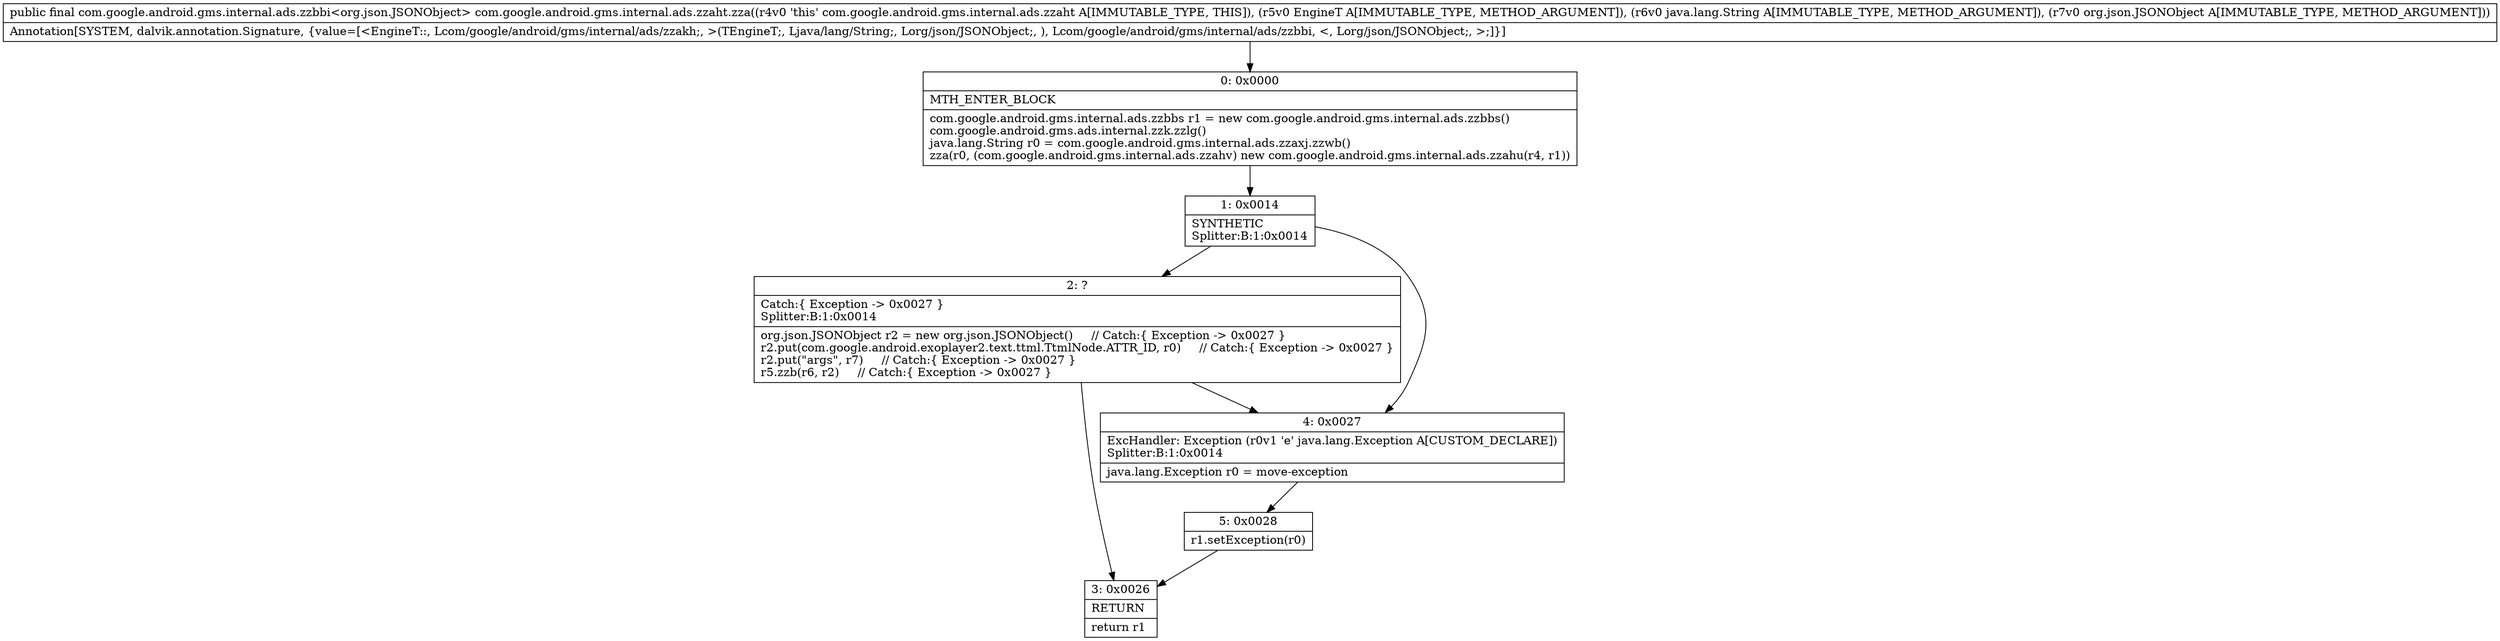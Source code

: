 digraph "CFG forcom.google.android.gms.internal.ads.zzaht.zza(Lcom\/google\/android\/gms\/internal\/ads\/zzakh;Ljava\/lang\/String;Lorg\/json\/JSONObject;)Lcom\/google\/android\/gms\/internal\/ads\/zzbbi;" {
Node_0 [shape=record,label="{0\:\ 0x0000|MTH_ENTER_BLOCK\l|com.google.android.gms.internal.ads.zzbbs r1 = new com.google.android.gms.internal.ads.zzbbs()\lcom.google.android.gms.ads.internal.zzk.zzlg()\ljava.lang.String r0 = com.google.android.gms.internal.ads.zzaxj.zzwb()\lzza(r0, (com.google.android.gms.internal.ads.zzahv) new com.google.android.gms.internal.ads.zzahu(r4, r1))\l}"];
Node_1 [shape=record,label="{1\:\ 0x0014|SYNTHETIC\lSplitter:B:1:0x0014\l}"];
Node_2 [shape=record,label="{2\:\ ?|Catch:\{ Exception \-\> 0x0027 \}\lSplitter:B:1:0x0014\l|org.json.JSONObject r2 = new org.json.JSONObject()     \/\/ Catch:\{ Exception \-\> 0x0027 \}\lr2.put(com.google.android.exoplayer2.text.ttml.TtmlNode.ATTR_ID, r0)     \/\/ Catch:\{ Exception \-\> 0x0027 \}\lr2.put(\"args\", r7)     \/\/ Catch:\{ Exception \-\> 0x0027 \}\lr5.zzb(r6, r2)     \/\/ Catch:\{ Exception \-\> 0x0027 \}\l}"];
Node_3 [shape=record,label="{3\:\ 0x0026|RETURN\l|return r1\l}"];
Node_4 [shape=record,label="{4\:\ 0x0027|ExcHandler: Exception (r0v1 'e' java.lang.Exception A[CUSTOM_DECLARE])\lSplitter:B:1:0x0014\l|java.lang.Exception r0 = move\-exception\l}"];
Node_5 [shape=record,label="{5\:\ 0x0028|r1.setException(r0)\l}"];
MethodNode[shape=record,label="{public final com.google.android.gms.internal.ads.zzbbi\<org.json.JSONObject\> com.google.android.gms.internal.ads.zzaht.zza((r4v0 'this' com.google.android.gms.internal.ads.zzaht A[IMMUTABLE_TYPE, THIS]), (r5v0 EngineT A[IMMUTABLE_TYPE, METHOD_ARGUMENT]), (r6v0 java.lang.String A[IMMUTABLE_TYPE, METHOD_ARGUMENT]), (r7v0 org.json.JSONObject A[IMMUTABLE_TYPE, METHOD_ARGUMENT]))  | Annotation[SYSTEM, dalvik.annotation.Signature, \{value=[\<EngineT::, Lcom\/google\/android\/gms\/internal\/ads\/zzakh;, \>(TEngineT;, Ljava\/lang\/String;, Lorg\/json\/JSONObject;, ), Lcom\/google\/android\/gms\/internal\/ads\/zzbbi, \<, Lorg\/json\/JSONObject;, \>;]\}]\l}"];
MethodNode -> Node_0;
Node_0 -> Node_1;
Node_1 -> Node_2;
Node_1 -> Node_4;
Node_2 -> Node_3;
Node_2 -> Node_4;
Node_4 -> Node_5;
Node_5 -> Node_3;
}

